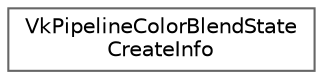digraph "类继承关系图"
{
 // LATEX_PDF_SIZE
  bgcolor="transparent";
  edge [fontname=Helvetica,fontsize=10,labelfontname=Helvetica,labelfontsize=10];
  node [fontname=Helvetica,fontsize=10,shape=box,height=0.2,width=0.4];
  rankdir="LR";
  Node0 [id="Node000000",label="VkPipelineColorBlendState\lCreateInfo",height=0.2,width=0.4,color="grey40", fillcolor="white", style="filled",URL="$struct_vk_pipeline_color_blend_state_create_info.html",tooltip=" "];
}
